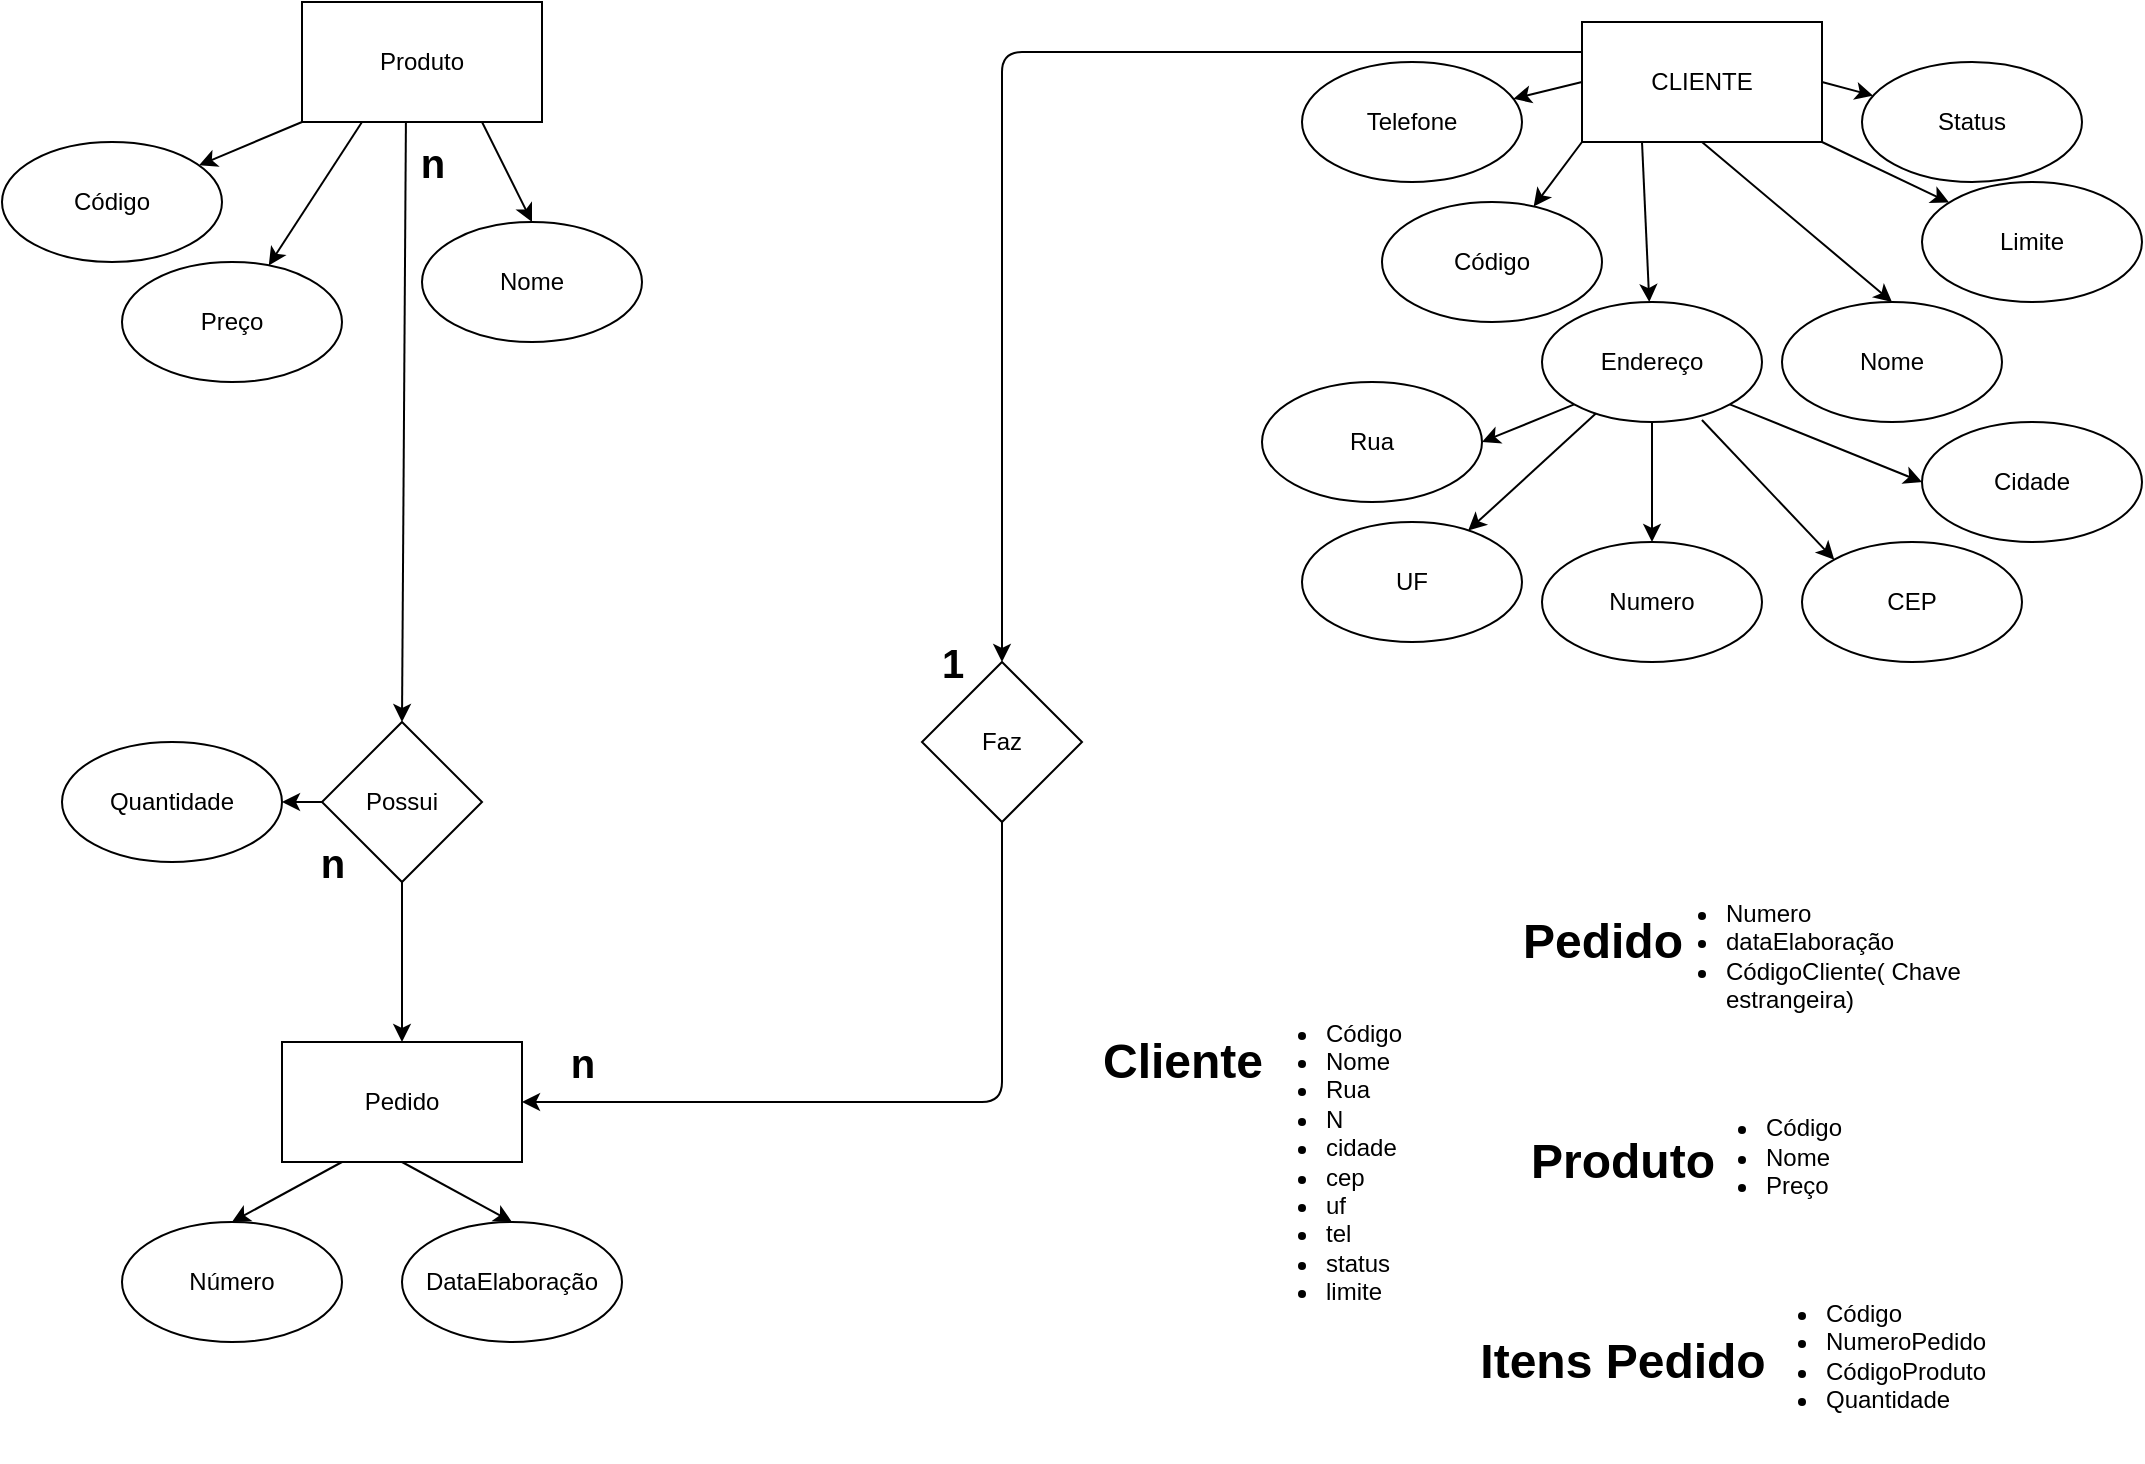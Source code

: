 <mxfile version="14.7.6" type="github">
  <diagram id="2xOrAqYWO38mY8j6M1FL" name="Page-1">
    <mxGraphModel dx="2249" dy="794" grid="1" gridSize="10" guides="1" tooltips="1" connect="1" arrows="1" fold="1" page="1" pageScale="1" pageWidth="827" pageHeight="1169" math="0" shadow="0">
      <root>
        <mxCell id="0" />
        <mxCell id="1" parent="0" />
        <mxCell id="ltQxkyuBvBIPXu4HdyJj-1" value="CLIENTE" style="rounded=0;whiteSpace=wrap;html=1;" vertex="1" parent="1">
          <mxGeometry x="530" y="50" width="120" height="60" as="geometry" />
        </mxCell>
        <mxCell id="ltQxkyuBvBIPXu4HdyJj-2" value="" style="endArrow=classic;html=1;" edge="1" parent="1" target="ltQxkyuBvBIPXu4HdyJj-3">
          <mxGeometry width="50" height="50" relative="1" as="geometry">
            <mxPoint x="530" y="110" as="sourcePoint" />
            <mxPoint x="510" y="140" as="targetPoint" />
          </mxGeometry>
        </mxCell>
        <mxCell id="ltQxkyuBvBIPXu4HdyJj-3" value="Código" style="ellipse;whiteSpace=wrap;html=1;" vertex="1" parent="1">
          <mxGeometry x="430" y="140" width="110" height="60" as="geometry" />
        </mxCell>
        <mxCell id="ltQxkyuBvBIPXu4HdyJj-4" value="" style="endArrow=classic;html=1;exitX=0.25;exitY=1;exitDx=0;exitDy=0;" edge="1" parent="1" target="ltQxkyuBvBIPXu4HdyJj-5" source="ltQxkyuBvBIPXu4HdyJj-1">
          <mxGeometry width="50" height="50" relative="1" as="geometry">
            <mxPoint x="500" y="160" as="sourcePoint" />
            <mxPoint x="590" y="190" as="targetPoint" />
          </mxGeometry>
        </mxCell>
        <mxCell id="ltQxkyuBvBIPXu4HdyJj-5" value="Endereço" style="ellipse;whiteSpace=wrap;html=1;" vertex="1" parent="1">
          <mxGeometry x="510" y="190" width="110" height="60" as="geometry" />
        </mxCell>
        <mxCell id="ltQxkyuBvBIPXu4HdyJj-6" value="Nome" style="ellipse;whiteSpace=wrap;html=1;" vertex="1" parent="1">
          <mxGeometry x="630" y="190" width="110" height="60" as="geometry" />
        </mxCell>
        <mxCell id="ltQxkyuBvBIPXu4HdyJj-9" value="" style="endArrow=classic;html=1;exitX=0.5;exitY=1;exitDx=0;exitDy=0;entryX=0.5;entryY=0;entryDx=0;entryDy=0;" edge="1" parent="1" source="ltQxkyuBvBIPXu4HdyJj-1" target="ltQxkyuBvBIPXu4HdyJj-6">
          <mxGeometry width="50" height="50" relative="1" as="geometry">
            <mxPoint x="390" y="430" as="sourcePoint" />
            <mxPoint x="440" y="380" as="targetPoint" />
          </mxGeometry>
        </mxCell>
        <mxCell id="ltQxkyuBvBIPXu4HdyJj-10" value="" style="endArrow=classic;html=1;exitX=0;exitY=0.5;exitDx=0;exitDy=0;" edge="1" parent="1" target="ltQxkyuBvBIPXu4HdyJj-11" source="ltQxkyuBvBIPXu4HdyJj-1">
          <mxGeometry width="50" height="50" relative="1" as="geometry">
            <mxPoint x="490" y="40" as="sourcePoint" />
            <mxPoint x="470" y="70" as="targetPoint" />
          </mxGeometry>
        </mxCell>
        <mxCell id="ltQxkyuBvBIPXu4HdyJj-11" value="Telefone" style="ellipse;whiteSpace=wrap;html=1;" vertex="1" parent="1">
          <mxGeometry x="390" y="70" width="110" height="60" as="geometry" />
        </mxCell>
        <mxCell id="ltQxkyuBvBIPXu4HdyJj-12" value="" style="endArrow=classic;html=1;exitX=1;exitY=0.5;exitDx=0;exitDy=0;" edge="1" parent="1" target="ltQxkyuBvBIPXu4HdyJj-13" source="ltQxkyuBvBIPXu4HdyJj-1">
          <mxGeometry width="50" height="50" relative="1" as="geometry">
            <mxPoint x="810" y="80" as="sourcePoint" />
            <mxPoint x="750" y="70" as="targetPoint" />
          </mxGeometry>
        </mxCell>
        <mxCell id="ltQxkyuBvBIPXu4HdyJj-13" value="Status" style="ellipse;whiteSpace=wrap;html=1;" vertex="1" parent="1">
          <mxGeometry x="670" y="70" width="110" height="60" as="geometry" />
        </mxCell>
        <mxCell id="ltQxkyuBvBIPXu4HdyJj-14" value="" style="endArrow=classic;html=1;exitX=1;exitY=1;exitDx=0;exitDy=0;" edge="1" parent="1" target="ltQxkyuBvBIPXu4HdyJj-15" source="ltQxkyuBvBIPXu4HdyJj-1">
          <mxGeometry width="50" height="50" relative="1" as="geometry">
            <mxPoint x="680" y="140" as="sourcePoint" />
            <mxPoint x="780" y="130" as="targetPoint" />
          </mxGeometry>
        </mxCell>
        <mxCell id="ltQxkyuBvBIPXu4HdyJj-15" value="Limite" style="ellipse;whiteSpace=wrap;html=1;" vertex="1" parent="1">
          <mxGeometry x="700" y="130" width="110" height="60" as="geometry" />
        </mxCell>
        <mxCell id="ltQxkyuBvBIPXu4HdyJj-16" value="Numero" style="ellipse;whiteSpace=wrap;html=1;" vertex="1" parent="1">
          <mxGeometry x="510" y="310" width="110" height="60" as="geometry" />
        </mxCell>
        <mxCell id="ltQxkyuBvBIPXu4HdyJj-17" value="Cidade" style="ellipse;whiteSpace=wrap;html=1;" vertex="1" parent="1">
          <mxGeometry x="700" y="250" width="110" height="60" as="geometry" />
        </mxCell>
        <mxCell id="ltQxkyuBvBIPXu4HdyJj-18" value="Rua" style="ellipse;whiteSpace=wrap;html=1;" vertex="1" parent="1">
          <mxGeometry x="370" y="230" width="110" height="60" as="geometry" />
        </mxCell>
        <mxCell id="ltQxkyuBvBIPXu4HdyJj-19" value="" style="endArrow=classic;html=1;exitX=0;exitY=1;exitDx=0;exitDy=0;entryX=1;entryY=0.5;entryDx=0;entryDy=0;" edge="1" parent="1" source="ltQxkyuBvBIPXu4HdyJj-5" target="ltQxkyuBvBIPXu4HdyJj-18">
          <mxGeometry width="50" height="50" relative="1" as="geometry">
            <mxPoint x="530" y="239.99" as="sourcePoint" />
            <mxPoint x="533.637" y="319.999" as="targetPoint" />
          </mxGeometry>
        </mxCell>
        <mxCell id="ltQxkyuBvBIPXu4HdyJj-20" value="" style="endArrow=classic;html=1;exitX=0.5;exitY=1;exitDx=0;exitDy=0;entryX=0.5;entryY=0;entryDx=0;entryDy=0;" edge="1" parent="1" source="ltQxkyuBvBIPXu4HdyJj-5" target="ltQxkyuBvBIPXu4HdyJj-16">
          <mxGeometry width="50" height="50" relative="1" as="geometry">
            <mxPoint x="571.109" y="250.003" as="sourcePoint" />
            <mxPoint x="500" y="298.79" as="targetPoint" />
          </mxGeometry>
        </mxCell>
        <mxCell id="ltQxkyuBvBIPXu4HdyJj-21" value="" style="endArrow=classic;html=1;exitX=1;exitY=1;exitDx=0;exitDy=0;entryX=0;entryY=0.5;entryDx=0;entryDy=0;" edge="1" parent="1" source="ltQxkyuBvBIPXu4HdyJj-5" target="ltQxkyuBvBIPXu4HdyJj-17">
          <mxGeometry width="50" height="50" relative="1" as="geometry">
            <mxPoint x="575" y="260" as="sourcePoint" />
            <mxPoint x="565" y="370" as="targetPoint" />
          </mxGeometry>
        </mxCell>
        <mxCell id="ltQxkyuBvBIPXu4HdyJj-22" value="CEP" style="ellipse;whiteSpace=wrap;html=1;" vertex="1" parent="1">
          <mxGeometry x="640" y="310" width="110" height="60" as="geometry" />
        </mxCell>
        <mxCell id="ltQxkyuBvBIPXu4HdyJj-24" value="" style="endArrow=classic;html=1;" edge="1" parent="1" source="ltQxkyuBvBIPXu4HdyJj-5" target="ltQxkyuBvBIPXu4HdyJj-26">
          <mxGeometry width="50" height="50" relative="1" as="geometry">
            <mxPoint x="613.891" y="251.213" as="sourcePoint" />
            <mxPoint x="715" y="270" as="targetPoint" />
            <Array as="points" />
          </mxGeometry>
        </mxCell>
        <mxCell id="ltQxkyuBvBIPXu4HdyJj-25" value="" style="endArrow=classic;html=1;exitX=0.727;exitY=0.983;exitDx=0;exitDy=0;entryX=0;entryY=0;entryDx=0;entryDy=0;exitPerimeter=0;" edge="1" parent="1" source="ltQxkyuBvBIPXu4HdyJj-5" target="ltQxkyuBvBIPXu4HdyJj-22">
          <mxGeometry width="50" height="50" relative="1" as="geometry">
            <mxPoint x="623.891" y="261.213" as="sourcePoint" />
            <mxPoint x="725" y="280" as="targetPoint" />
          </mxGeometry>
        </mxCell>
        <mxCell id="ltQxkyuBvBIPXu4HdyJj-26" value="UF" style="ellipse;whiteSpace=wrap;html=1;" vertex="1" parent="1">
          <mxGeometry x="390" y="300" width="110" height="60" as="geometry" />
        </mxCell>
        <mxCell id="ltQxkyuBvBIPXu4HdyJj-27" value="Produto" style="rounded=0;whiteSpace=wrap;html=1;" vertex="1" parent="1">
          <mxGeometry x="-110" y="40" width="120" height="60" as="geometry" />
        </mxCell>
        <mxCell id="ltQxkyuBvBIPXu4HdyJj-28" value="" style="endArrow=classic;html=1;exitX=0;exitY=1;exitDx=0;exitDy=0;" edge="1" parent="1" target="ltQxkyuBvBIPXu4HdyJj-29" source="ltQxkyuBvBIPXu4HdyJj-27">
          <mxGeometry width="50" height="50" relative="1" as="geometry">
            <mxPoint x="-120" y="110" as="sourcePoint" />
            <mxPoint x="-140" y="140" as="targetPoint" />
          </mxGeometry>
        </mxCell>
        <mxCell id="ltQxkyuBvBIPXu4HdyJj-29" value="Código" style="ellipse;whiteSpace=wrap;html=1;" vertex="1" parent="1">
          <mxGeometry x="-260" y="110" width="110" height="60" as="geometry" />
        </mxCell>
        <mxCell id="ltQxkyuBvBIPXu4HdyJj-30" value="" style="endArrow=classic;html=1;exitX=0.75;exitY=1;exitDx=0;exitDy=0;entryX=0.5;entryY=0;entryDx=0;entryDy=0;" edge="1" parent="1" source="ltQxkyuBvBIPXu4HdyJj-27" target="ltQxkyuBvBIPXu4HdyJj-34">
          <mxGeometry width="50" height="50" relative="1" as="geometry">
            <mxPoint x="-150" y="160" as="sourcePoint" />
            <mxPoint x="-5" y="140" as="targetPoint" />
          </mxGeometry>
        </mxCell>
        <mxCell id="ltQxkyuBvBIPXu4HdyJj-32" value="" style="endArrow=classic;html=1;exitX=0.25;exitY=1;exitDx=0;exitDy=0;" edge="1" parent="1" source="ltQxkyuBvBIPXu4HdyJj-27" target="ltQxkyuBvBIPXu4HdyJj-36">
          <mxGeometry width="50" height="50" relative="1" as="geometry">
            <mxPoint x="-160" y="40" as="sourcePoint" />
            <mxPoint x="-154.498" y="88.117" as="targetPoint" />
          </mxGeometry>
        </mxCell>
        <mxCell id="ltQxkyuBvBIPXu4HdyJj-34" value="Nome" style="ellipse;whiteSpace=wrap;html=1;" vertex="1" parent="1">
          <mxGeometry x="-50" y="150" width="110" height="60" as="geometry" />
        </mxCell>
        <mxCell id="ltQxkyuBvBIPXu4HdyJj-36" value="Preço" style="ellipse;whiteSpace=wrap;html=1;" vertex="1" parent="1">
          <mxGeometry x="-200" y="170" width="110" height="60" as="geometry" />
        </mxCell>
        <mxCell id="ltQxkyuBvBIPXu4HdyJj-37" value="Pedido" style="rounded=0;whiteSpace=wrap;html=1;" vertex="1" parent="1">
          <mxGeometry x="-120" y="560" width="120" height="60" as="geometry" />
        </mxCell>
        <mxCell id="ltQxkyuBvBIPXu4HdyJj-39" value="" style="endArrow=classic;html=1;exitX=0.25;exitY=1;exitDx=0;exitDy=0;entryX=0.5;entryY=0;entryDx=0;entryDy=0;" edge="1" parent="1" source="ltQxkyuBvBIPXu4HdyJj-37" target="ltQxkyuBvBIPXu4HdyJj-42">
          <mxGeometry width="50" height="50" relative="1" as="geometry">
            <mxPoint x="-150" y="670" as="sourcePoint" />
            <mxPoint x="-86.363" y="700.009" as="targetPoint" />
          </mxGeometry>
        </mxCell>
        <mxCell id="ltQxkyuBvBIPXu4HdyJj-40" value="" style="endArrow=classic;html=1;exitX=0.5;exitY=1;exitDx=0;exitDy=0;entryX=0.5;entryY=0;entryDx=0;entryDy=0;" edge="1" parent="1" source="ltQxkyuBvBIPXu4HdyJj-37" target="ltQxkyuBvBIPXu4HdyJj-43">
          <mxGeometry width="50" height="50" relative="1" as="geometry">
            <mxPoint x="-260" y="940" as="sourcePoint" />
            <mxPoint x="35" y="700" as="targetPoint" />
          </mxGeometry>
        </mxCell>
        <mxCell id="ltQxkyuBvBIPXu4HdyJj-42" value="Número" style="ellipse;whiteSpace=wrap;html=1;" vertex="1" parent="1">
          <mxGeometry x="-200" y="650" width="110" height="60" as="geometry" />
        </mxCell>
        <mxCell id="ltQxkyuBvBIPXu4HdyJj-43" value="DataElaboração" style="ellipse;whiteSpace=wrap;html=1;" vertex="1" parent="1">
          <mxGeometry x="-60" y="650" width="110" height="60" as="geometry" />
        </mxCell>
        <mxCell id="ltQxkyuBvBIPXu4HdyJj-44" value="Possui" style="rhombus;whiteSpace=wrap;html=1;" vertex="1" parent="1">
          <mxGeometry x="-100" y="400" width="80" height="80" as="geometry" />
        </mxCell>
        <mxCell id="ltQxkyuBvBIPXu4HdyJj-45" value="" style="endArrow=classic;html=1;exitX=0;exitY=0.5;exitDx=0;exitDy=0;entryX=1;entryY=0.5;entryDx=0;entryDy=0;" edge="1" parent="1" source="ltQxkyuBvBIPXu4HdyJj-44" target="ltQxkyuBvBIPXu4HdyJj-46">
          <mxGeometry width="50" height="50" relative="1" as="geometry">
            <mxPoint x="-200" y="450" as="sourcePoint" />
            <mxPoint x="-180" y="430" as="targetPoint" />
          </mxGeometry>
        </mxCell>
        <mxCell id="ltQxkyuBvBIPXu4HdyJj-46" value="Quantidade" style="ellipse;whiteSpace=wrap;html=1;" vertex="1" parent="1">
          <mxGeometry x="-230" y="410" width="110" height="60" as="geometry" />
        </mxCell>
        <mxCell id="ltQxkyuBvBIPXu4HdyJj-47" value="" style="endArrow=classic;html=1;exitX=0;exitY=0.25;exitDx=0;exitDy=0;entryX=0.5;entryY=0;entryDx=0;entryDy=0;" edge="1" parent="1" source="ltQxkyuBvBIPXu4HdyJj-1" target="ltQxkyuBvBIPXu4HdyJj-48">
          <mxGeometry width="50" height="50" relative="1" as="geometry">
            <mxPoint x="390" y="430" as="sourcePoint" />
            <mxPoint x="240" y="370" as="targetPoint" />
            <Array as="points">
              <mxPoint x="240" y="65" />
            </Array>
          </mxGeometry>
        </mxCell>
        <mxCell id="ltQxkyuBvBIPXu4HdyJj-48" value="Faz" style="rhombus;whiteSpace=wrap;html=1;" vertex="1" parent="1">
          <mxGeometry x="200" y="370" width="80" height="80" as="geometry" />
        </mxCell>
        <mxCell id="ltQxkyuBvBIPXu4HdyJj-51" value="" style="endArrow=classic;html=1;exitX=0.5;exitY=1;exitDx=0;exitDy=0;entryX=1;entryY=0.5;entryDx=0;entryDy=0;" edge="1" parent="1" source="ltQxkyuBvBIPXu4HdyJj-48" target="ltQxkyuBvBIPXu4HdyJj-37">
          <mxGeometry width="50" height="50" relative="1" as="geometry">
            <mxPoint x="390" y="430" as="sourcePoint" />
            <mxPoint x="440" y="380" as="targetPoint" />
            <Array as="points">
              <mxPoint x="240" y="590" />
            </Array>
          </mxGeometry>
        </mxCell>
        <mxCell id="ltQxkyuBvBIPXu4HdyJj-52" value="" style="endArrow=classic;html=1;exitX=0.433;exitY=1;exitDx=0;exitDy=0;exitPerimeter=0;entryX=0.5;entryY=0;entryDx=0;entryDy=0;" edge="1" parent="1" source="ltQxkyuBvBIPXu4HdyJj-27" target="ltQxkyuBvBIPXu4HdyJj-44">
          <mxGeometry width="50" height="50" relative="1" as="geometry">
            <mxPoint x="390" y="430" as="sourcePoint" />
            <mxPoint x="440" y="380" as="targetPoint" />
          </mxGeometry>
        </mxCell>
        <mxCell id="ltQxkyuBvBIPXu4HdyJj-53" value="" style="endArrow=classic;html=1;exitX=0.5;exitY=1;exitDx=0;exitDy=0;entryX=0.5;entryY=0;entryDx=0;entryDy=0;" edge="1" parent="1" source="ltQxkyuBvBIPXu4HdyJj-44" target="ltQxkyuBvBIPXu4HdyJj-37">
          <mxGeometry width="50" height="50" relative="1" as="geometry">
            <mxPoint x="390" y="430" as="sourcePoint" />
            <mxPoint x="440" y="380" as="targetPoint" />
          </mxGeometry>
        </mxCell>
        <mxCell id="ltQxkyuBvBIPXu4HdyJj-54" value="&lt;b&gt;&lt;font style=&quot;font-size: 20px&quot;&gt;n&lt;/font&gt;&lt;/b&gt;" style="text;html=1;align=center;verticalAlign=middle;resizable=0;points=[];autosize=1;strokeColor=none;" vertex="1" parent="1">
          <mxGeometry x="15" y="560" width="30" height="20" as="geometry" />
        </mxCell>
        <mxCell id="ltQxkyuBvBIPXu4HdyJj-55" value="&lt;b&gt;&lt;font style=&quot;font-size: 20px&quot;&gt;n&lt;/font&gt;&lt;/b&gt;" style="text;html=1;align=center;verticalAlign=middle;resizable=0;points=[];autosize=1;strokeColor=none;" vertex="1" parent="1">
          <mxGeometry x="-60" y="110" width="30" height="20" as="geometry" />
        </mxCell>
        <mxCell id="ltQxkyuBvBIPXu4HdyJj-56" value="&lt;b&gt;&lt;font style=&quot;font-size: 20px&quot;&gt;n&lt;/font&gt;&lt;/b&gt;" style="text;html=1;align=center;verticalAlign=middle;resizable=0;points=[];autosize=1;strokeColor=none;" vertex="1" parent="1">
          <mxGeometry x="-110" y="460" width="30" height="20" as="geometry" />
        </mxCell>
        <mxCell id="ltQxkyuBvBIPXu4HdyJj-57" value="&lt;b&gt;&lt;font style=&quot;font-size: 20px&quot;&gt;1&lt;/font&gt;&lt;/b&gt;" style="text;html=1;align=center;verticalAlign=middle;resizable=0;points=[];autosize=1;strokeColor=none;" vertex="1" parent="1">
          <mxGeometry x="200" y="360" width="30" height="20" as="geometry" />
        </mxCell>
        <mxCell id="ltQxkyuBvBIPXu4HdyJj-85" value="Cliente" style="text;strokeColor=none;fillColor=none;html=1;fontSize=24;fontStyle=1;verticalAlign=middle;align=center;" vertex="1" parent="1">
          <mxGeometry x="280" y="550" width="100" height="40" as="geometry" />
        </mxCell>
        <mxCell id="ltQxkyuBvBIPXu4HdyJj-86" value="Pedido" style="text;strokeColor=none;fillColor=none;html=1;fontSize=24;fontStyle=1;verticalAlign=middle;align=center;" vertex="1" parent="1">
          <mxGeometry x="490" y="490" width="100" height="40" as="geometry" />
        </mxCell>
        <mxCell id="ltQxkyuBvBIPXu4HdyJj-87" value="&lt;ul&gt;&lt;li&gt;Código&lt;/li&gt;&lt;li&gt;Nome&lt;/li&gt;&lt;li&gt;Rua&lt;/li&gt;&lt;li&gt;N&lt;/li&gt;&lt;li&gt;cidade&lt;/li&gt;&lt;li&gt;cep&lt;/li&gt;&lt;li&gt;uf&lt;/li&gt;&lt;li&gt;tel&lt;/li&gt;&lt;li&gt;status&lt;/li&gt;&lt;li&gt;limite&lt;/li&gt;&lt;/ul&gt;" style="text;strokeColor=none;fillColor=none;html=1;whiteSpace=wrap;verticalAlign=middle;overflow=hidden;" vertex="1" parent="1">
          <mxGeometry x="360" y="530" width="100" height="180" as="geometry" />
        </mxCell>
        <mxCell id="ltQxkyuBvBIPXu4HdyJj-88" value="&lt;div&gt;&lt;br&gt;&lt;/div&gt;&lt;ul&gt;&lt;li&gt;Numero&lt;/li&gt;&lt;li&gt;dataElaboração&lt;/li&gt;&lt;li&gt;CódigoCliente( Chave estrangeira)&lt;br&gt;&lt;/li&gt;&lt;/ul&gt;" style="text;strokeColor=none;fillColor=none;html=1;whiteSpace=wrap;verticalAlign=middle;overflow=hidden;" vertex="1" parent="1">
          <mxGeometry x="560" y="450" width="170" height="120" as="geometry" />
        </mxCell>
        <mxCell id="ltQxkyuBvBIPXu4HdyJj-89" value="Produto" style="text;strokeColor=none;fillColor=none;html=1;fontSize=24;fontStyle=1;verticalAlign=middle;align=center;" vertex="1" parent="1">
          <mxGeometry x="500" y="600" width="100" height="40" as="geometry" />
        </mxCell>
        <mxCell id="ltQxkyuBvBIPXu4HdyJj-90" value="&lt;div&gt;&lt;br&gt;&lt;/div&gt;&lt;ul&gt;&lt;li&gt;Código&lt;/li&gt;&lt;li&gt;Nome&lt;/li&gt;&lt;li&gt;Preço&lt;/li&gt;&lt;/ul&gt;" style="text;strokeColor=none;fillColor=none;html=1;whiteSpace=wrap;verticalAlign=middle;overflow=hidden;" vertex="1" parent="1">
          <mxGeometry x="580" y="550" width="170" height="120" as="geometry" />
        </mxCell>
        <mxCell id="ltQxkyuBvBIPXu4HdyJj-91" value="Itens Pedido" style="text;strokeColor=none;fillColor=none;html=1;fontSize=24;fontStyle=1;verticalAlign=middle;align=center;" vertex="1" parent="1">
          <mxGeometry x="500" y="700" width="100" height="40" as="geometry" />
        </mxCell>
        <mxCell id="ltQxkyuBvBIPXu4HdyJj-92" value="&lt;div&gt;&lt;br&gt;&lt;/div&gt;&lt;ul&gt;&lt;li&gt;Código&lt;/li&gt;&lt;li&gt;NumeroPedido&lt;/li&gt;&lt;li&gt;CódigoProduto&lt;/li&gt;&lt;li&gt;Quantidade&lt;/li&gt;&lt;/ul&gt;" style="text;strokeColor=none;fillColor=none;html=1;whiteSpace=wrap;verticalAlign=middle;overflow=hidden;" vertex="1" parent="1">
          <mxGeometry x="610" y="650" width="170" height="120" as="geometry" />
        </mxCell>
      </root>
    </mxGraphModel>
  </diagram>
</mxfile>
